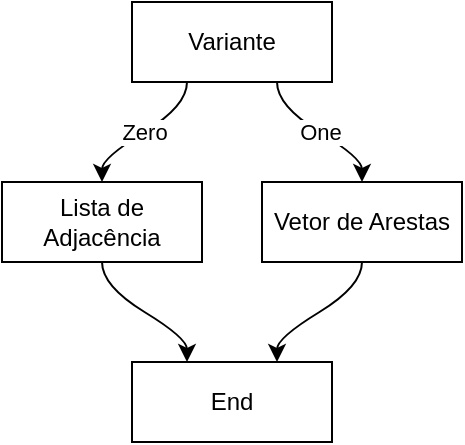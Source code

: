 <mxfile version="13.9.9" type="device"><diagram id="u72aMAdr7jD52k8Tishs" name="Page-1"><mxGraphModel dx="1291" dy="755" grid="1" gridSize="10" guides="1" tooltips="1" connect="1" arrows="1" fold="1" page="1" pageScale="1" pageWidth="850" pageHeight="1100" math="0" shadow="0"><root><mxCell id="0"/><mxCell id="1" parent="0"/><mxCell id="tBN09xqgYUrLyi8g-mML-11" value="Variante" style="whiteSpace=wrap;html=1;" vertex="1" parent="1"><mxGeometry x="65" width="100" height="40" as="geometry"/></mxCell><mxCell id="tBN09xqgYUrLyi8g-mML-12" value="Lista de Adjacência" style="whiteSpace=wrap;html=1;" vertex="1" parent="1"><mxGeometry y="90" width="100" height="40" as="geometry"/></mxCell><mxCell id="tBN09xqgYUrLyi8g-mML-13" value="Zero" style="html=1;curved=1;noEdgeStyle=1;orthogonal=1;" edge="1" parent="1" source="tBN09xqgYUrLyi8g-mML-11" target="tBN09xqgYUrLyi8g-mML-12"><mxGeometry relative="1" as="geometry"><Array as="points"><mxPoint x="92.5" y="52"/><mxPoint x="50" y="78"/></Array></mxGeometry></mxCell><mxCell id="tBN09xqgYUrLyi8g-mML-14" value="Vetor de Arestas" style="whiteSpace=wrap;html=1;" vertex="1" parent="1"><mxGeometry x="130" y="90" width="100" height="40" as="geometry"/></mxCell><mxCell id="tBN09xqgYUrLyi8g-mML-15" value="One" style="html=1;curved=1;noEdgeStyle=1;orthogonal=1;" edge="1" parent="1" source="tBN09xqgYUrLyi8g-mML-11" target="tBN09xqgYUrLyi8g-mML-14"><mxGeometry relative="1" as="geometry"><Array as="points"><mxPoint x="137.5" y="52"/><mxPoint x="180" y="78"/></Array></mxGeometry></mxCell><mxCell id="tBN09xqgYUrLyi8g-mML-16" value="End" style="whiteSpace=wrap;html=1;" vertex="1" parent="1"><mxGeometry x="65" y="180" width="100" height="40" as="geometry"/></mxCell><mxCell id="tBN09xqgYUrLyi8g-mML-17" value="" style="html=1;curved=1;noEdgeStyle=1;orthogonal=1;" edge="1" parent="1" source="tBN09xqgYUrLyi8g-mML-12" target="tBN09xqgYUrLyi8g-mML-16"><mxGeometry relative="1" as="geometry"><Array as="points"><mxPoint x="50" y="142"/><mxPoint x="92.5" y="168"/></Array></mxGeometry></mxCell><mxCell id="tBN09xqgYUrLyi8g-mML-18" value="" style="html=1;curved=1;noEdgeStyle=1;orthogonal=1;" edge="1" parent="1" source="tBN09xqgYUrLyi8g-mML-14" target="tBN09xqgYUrLyi8g-mML-16"><mxGeometry relative="1" as="geometry"><Array as="points"><mxPoint x="180" y="142"/><mxPoint x="137.5" y="168"/></Array></mxGeometry></mxCell></root></mxGraphModel></diagram></mxfile>